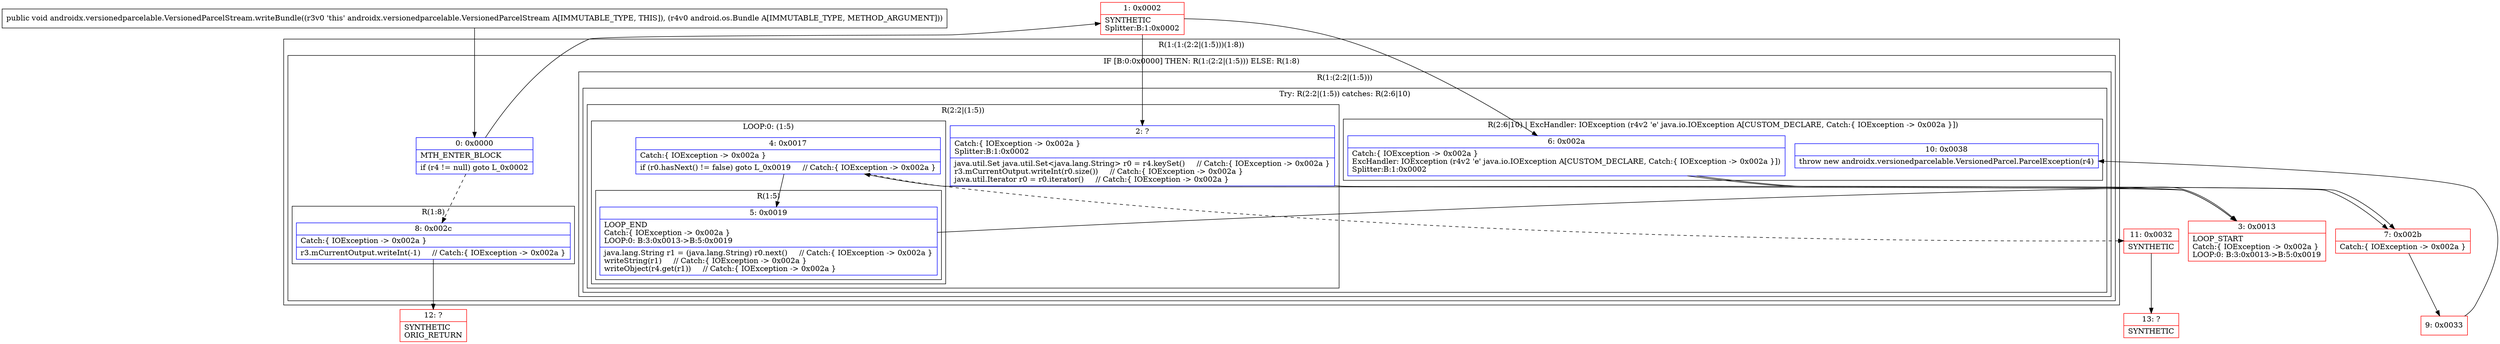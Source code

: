 digraph "CFG forandroidx.versionedparcelable.VersionedParcelStream.writeBundle(Landroid\/os\/Bundle;)V" {
subgraph cluster_Region_1832384149 {
label = "R(1:(1:(2:2|(1:5)))(1:8))";
node [shape=record,color=blue];
subgraph cluster_IfRegion_1635621162 {
label = "IF [B:0:0x0000] THEN: R(1:(2:2|(1:5))) ELSE: R(1:8)";
node [shape=record,color=blue];
Node_0 [shape=record,label="{0\:\ 0x0000|MTH_ENTER_BLOCK\l|if (r4 != null) goto L_0x0002\l}"];
subgraph cluster_Region_645149945 {
label = "R(1:(2:2|(1:5)))";
node [shape=record,color=blue];
subgraph cluster_TryCatchRegion_1317908639 {
label = "Try: R(2:2|(1:5)) catches: R(2:6|10)";
node [shape=record,color=blue];
subgraph cluster_Region_525739682 {
label = "R(2:2|(1:5))";
node [shape=record,color=blue];
Node_2 [shape=record,label="{2\:\ ?|Catch:\{ IOException \-\> 0x002a \}\lSplitter:B:1:0x0002\l|java.util.Set java.util.Set\<java.lang.String\> r0 = r4.keySet()     \/\/ Catch:\{ IOException \-\> 0x002a \}\lr3.mCurrentOutput.writeInt(r0.size())     \/\/ Catch:\{ IOException \-\> 0x002a \}\ljava.util.Iterator r0 = r0.iterator()     \/\/ Catch:\{ IOException \-\> 0x002a \}\l}"];
subgraph cluster_LoopRegion_484205701 {
label = "LOOP:0: (1:5)";
node [shape=record,color=blue];
Node_4 [shape=record,label="{4\:\ 0x0017|Catch:\{ IOException \-\> 0x002a \}\l|if (r0.hasNext() != false) goto L_0x0019     \/\/ Catch:\{ IOException \-\> 0x002a \}\l}"];
subgraph cluster_Region_291834621 {
label = "R(1:5)";
node [shape=record,color=blue];
Node_5 [shape=record,label="{5\:\ 0x0019|LOOP_END\lCatch:\{ IOException \-\> 0x002a \}\lLOOP:0: B:3:0x0013\-\>B:5:0x0019\l|java.lang.String r1 = (java.lang.String) r0.next()     \/\/ Catch:\{ IOException \-\> 0x002a \}\lwriteString(r1)     \/\/ Catch:\{ IOException \-\> 0x002a \}\lwriteObject(r4.get(r1))     \/\/ Catch:\{ IOException \-\> 0x002a \}\l}"];
}
}
}
subgraph cluster_Region_372324308 {
label = "R(2:6|10) | ExcHandler: IOException (r4v2 'e' java.io.IOException A[CUSTOM_DECLARE, Catch:\{ IOException \-\> 0x002a \}])\l";
node [shape=record,color=blue];
Node_6 [shape=record,label="{6\:\ 0x002a|Catch:\{ IOException \-\> 0x002a \}\lExcHandler: IOException (r4v2 'e' java.io.IOException A[CUSTOM_DECLARE, Catch:\{ IOException \-\> 0x002a \}])\lSplitter:B:1:0x0002\l}"];
Node_10 [shape=record,label="{10\:\ 0x0038|throw new androidx.versionedparcelable.VersionedParcel.ParcelException(r4)\l}"];
}
}
}
subgraph cluster_Region_890991813 {
label = "R(1:8)";
node [shape=record,color=blue];
Node_8 [shape=record,label="{8\:\ 0x002c|Catch:\{ IOException \-\> 0x002a \}\l|r3.mCurrentOutput.writeInt(\-1)     \/\/ Catch:\{ IOException \-\> 0x002a \}\l}"];
}
}
}
subgraph cluster_Region_372324308 {
label = "R(2:6|10) | ExcHandler: IOException (r4v2 'e' java.io.IOException A[CUSTOM_DECLARE, Catch:\{ IOException \-\> 0x002a \}])\l";
node [shape=record,color=blue];
Node_6 [shape=record,label="{6\:\ 0x002a|Catch:\{ IOException \-\> 0x002a \}\lExcHandler: IOException (r4v2 'e' java.io.IOException A[CUSTOM_DECLARE, Catch:\{ IOException \-\> 0x002a \}])\lSplitter:B:1:0x0002\l}"];
Node_10 [shape=record,label="{10\:\ 0x0038|throw new androidx.versionedparcelable.VersionedParcel.ParcelException(r4)\l}"];
}
Node_1 [shape=record,color=red,label="{1\:\ 0x0002|SYNTHETIC\lSplitter:B:1:0x0002\l}"];
Node_3 [shape=record,color=red,label="{3\:\ 0x0013|LOOP_START\lCatch:\{ IOException \-\> 0x002a \}\lLOOP:0: B:3:0x0013\-\>B:5:0x0019\l}"];
Node_7 [shape=record,color=red,label="{7\:\ 0x002b|Catch:\{ IOException \-\> 0x002a \}\l}"];
Node_9 [shape=record,color=red,label="{9\:\ 0x0033}"];
Node_11 [shape=record,color=red,label="{11\:\ 0x0032|SYNTHETIC\l}"];
Node_12 [shape=record,color=red,label="{12\:\ ?|SYNTHETIC\lORIG_RETURN\l}"];
Node_13 [shape=record,color=red,label="{13\:\ ?|SYNTHETIC\l}"];
MethodNode[shape=record,label="{public void androidx.versionedparcelable.VersionedParcelStream.writeBundle((r3v0 'this' androidx.versionedparcelable.VersionedParcelStream A[IMMUTABLE_TYPE, THIS]), (r4v0 android.os.Bundle A[IMMUTABLE_TYPE, METHOD_ARGUMENT])) }"];
MethodNode -> Node_0;
Node_0 -> Node_1;
Node_0 -> Node_8[style=dashed];
Node_2 -> Node_3;
Node_4 -> Node_5;
Node_4 -> Node_11[style=dashed];
Node_5 -> Node_3;
Node_6 -> Node_7;
Node_8 -> Node_12;
Node_6 -> Node_7;
Node_1 -> Node_2;
Node_1 -> Node_6;
Node_3 -> Node_4;
Node_7 -> Node_9;
Node_9 -> Node_10;
Node_11 -> Node_13;
}

